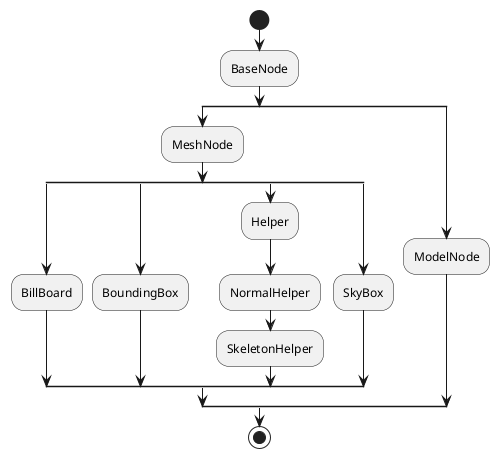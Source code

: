 @startuml Node
start
:BaseNode;
split
:MeshNode;
split
:BillBoard;
split again
:BoundingBox;
split again
:Helper;
:NormalHelper;
:SkeletonHelper;
split again
:SkyBox;
endsplit
split again
:ModelNode;
endsplit
stop
@enduml